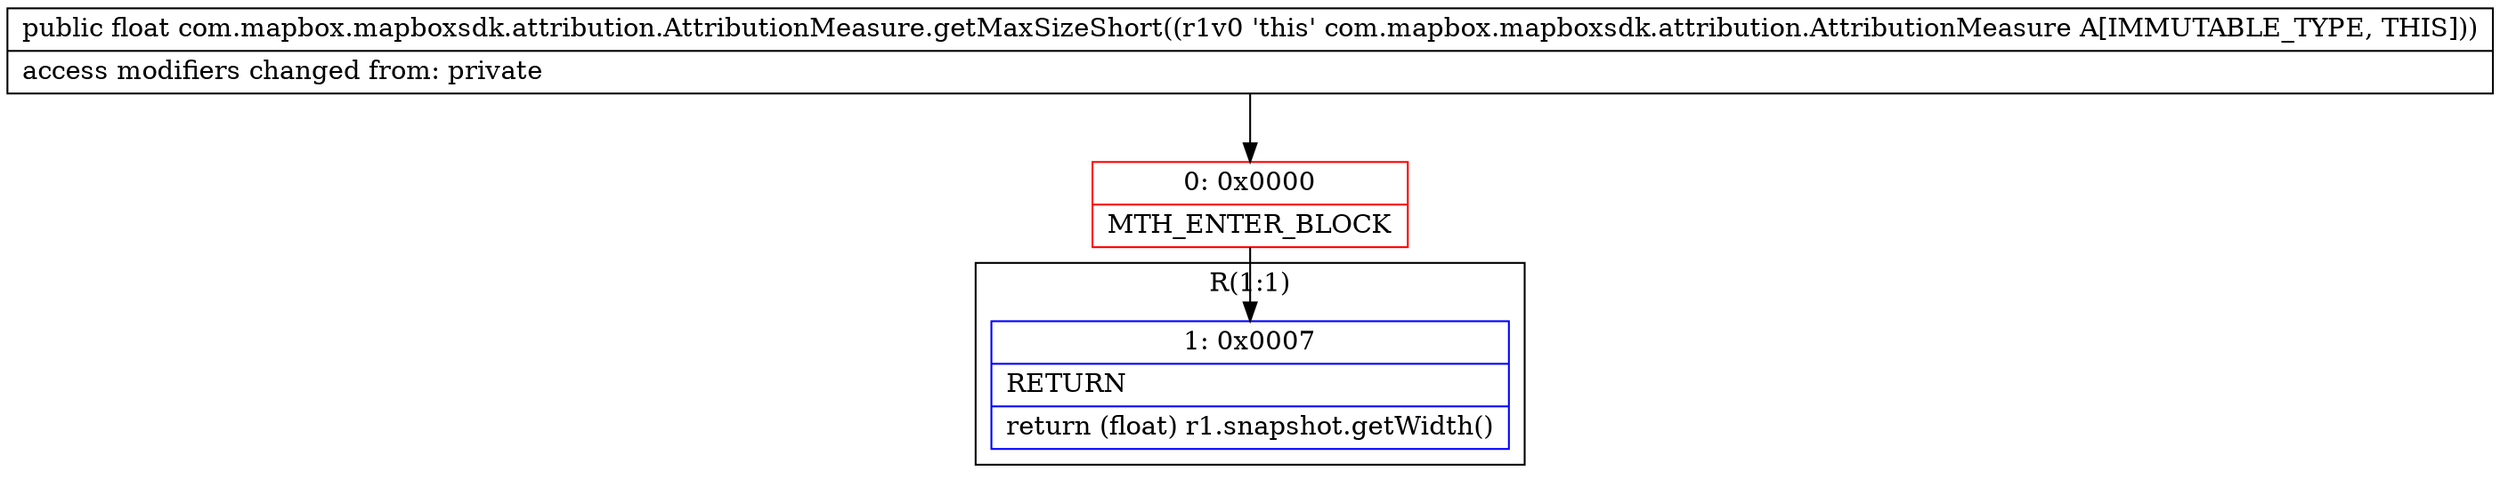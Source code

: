 digraph "CFG forcom.mapbox.mapboxsdk.attribution.AttributionMeasure.getMaxSizeShort()F" {
subgraph cluster_Region_1521611153 {
label = "R(1:1)";
node [shape=record,color=blue];
Node_1 [shape=record,label="{1\:\ 0x0007|RETURN\l|return (float) r1.snapshot.getWidth()\l}"];
}
Node_0 [shape=record,color=red,label="{0\:\ 0x0000|MTH_ENTER_BLOCK\l}"];
MethodNode[shape=record,label="{public float com.mapbox.mapboxsdk.attribution.AttributionMeasure.getMaxSizeShort((r1v0 'this' com.mapbox.mapboxsdk.attribution.AttributionMeasure A[IMMUTABLE_TYPE, THIS]))  | access modifiers changed from: private\l}"];
MethodNode -> Node_0;
Node_0 -> Node_1;
}

